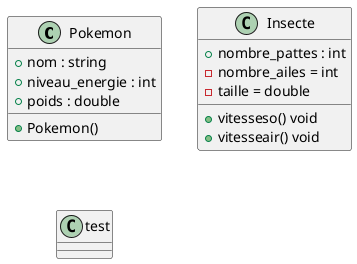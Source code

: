 @startuml
class Pokemon {
+ nom : string
+ niveau_energie : int
+ poids : double

+ Pokemon()
}

class Insecte {
+nombre_pattes : int
-nombre_ailes = int
-taille = double

+vitesseso() void
+vitesseair() void
}

class test
@enduml